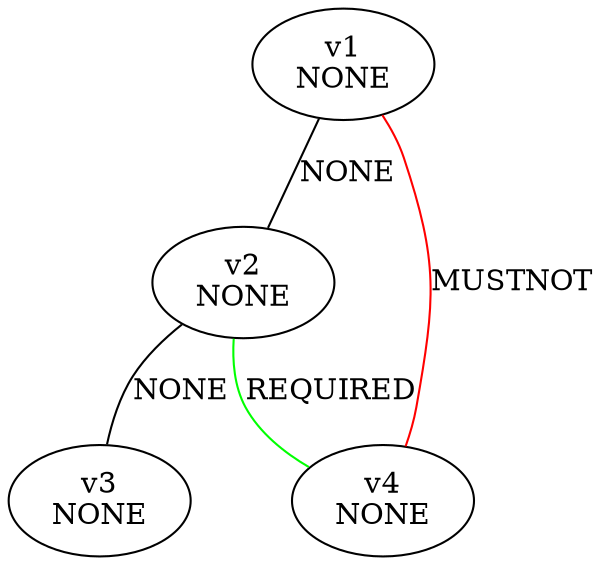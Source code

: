 graph G {
  v1 [ label="v1
NONE" attribute="NONE" ];
  v2 [ label="v2
NONE" attribute="NONE" ];
  v3 [ label="v3
NONE" attribute="NONE" ];
  v4 [ label="v4
NONE" attribute="NONE" ];
  v1 -- v2 [ label="NONE" attribute="NONE" color="black" ];
  v1 -- v4 [ label="MUSTNOT" attribute="MUSTNOT" color="red" ];
  v2 -- v4 [ label="REQUIRED" attribute="REQUIRED" color="green" ];
  v2 -- v3 [ label="NONE" attribute="NONE" color="black" ];
}
